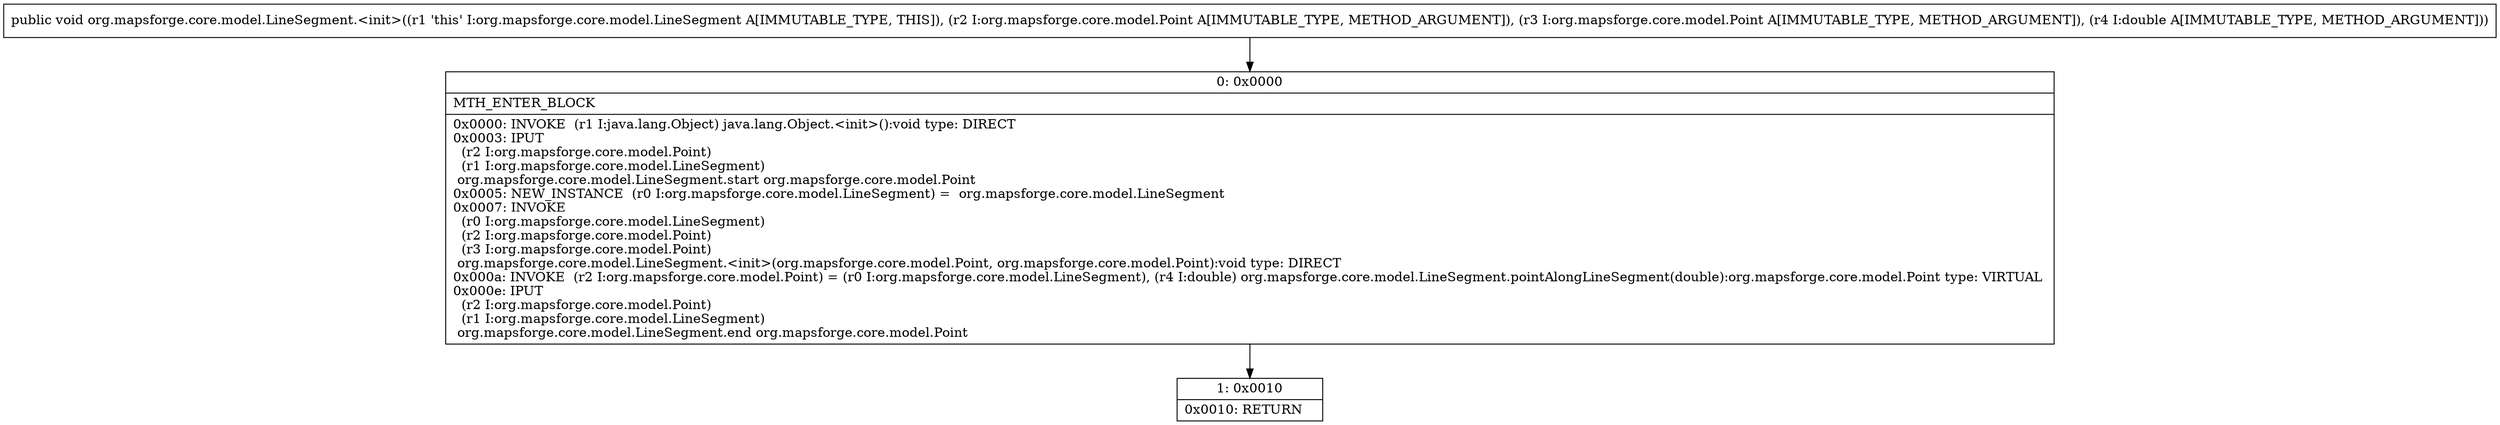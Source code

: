 digraph "CFG fororg.mapsforge.core.model.LineSegment.\<init\>(Lorg\/mapsforge\/core\/model\/Point;Lorg\/mapsforge\/core\/model\/Point;D)V" {
Node_0 [shape=record,label="{0\:\ 0x0000|MTH_ENTER_BLOCK\l|0x0000: INVOKE  (r1 I:java.lang.Object) java.lang.Object.\<init\>():void type: DIRECT \l0x0003: IPUT  \l  (r2 I:org.mapsforge.core.model.Point)\l  (r1 I:org.mapsforge.core.model.LineSegment)\l org.mapsforge.core.model.LineSegment.start org.mapsforge.core.model.Point \l0x0005: NEW_INSTANCE  (r0 I:org.mapsforge.core.model.LineSegment) =  org.mapsforge.core.model.LineSegment \l0x0007: INVOKE  \l  (r0 I:org.mapsforge.core.model.LineSegment)\l  (r2 I:org.mapsforge.core.model.Point)\l  (r3 I:org.mapsforge.core.model.Point)\l org.mapsforge.core.model.LineSegment.\<init\>(org.mapsforge.core.model.Point, org.mapsforge.core.model.Point):void type: DIRECT \l0x000a: INVOKE  (r2 I:org.mapsforge.core.model.Point) = (r0 I:org.mapsforge.core.model.LineSegment), (r4 I:double) org.mapsforge.core.model.LineSegment.pointAlongLineSegment(double):org.mapsforge.core.model.Point type: VIRTUAL \l0x000e: IPUT  \l  (r2 I:org.mapsforge.core.model.Point)\l  (r1 I:org.mapsforge.core.model.LineSegment)\l org.mapsforge.core.model.LineSegment.end org.mapsforge.core.model.Point \l}"];
Node_1 [shape=record,label="{1\:\ 0x0010|0x0010: RETURN   \l}"];
MethodNode[shape=record,label="{public void org.mapsforge.core.model.LineSegment.\<init\>((r1 'this' I:org.mapsforge.core.model.LineSegment A[IMMUTABLE_TYPE, THIS]), (r2 I:org.mapsforge.core.model.Point A[IMMUTABLE_TYPE, METHOD_ARGUMENT]), (r3 I:org.mapsforge.core.model.Point A[IMMUTABLE_TYPE, METHOD_ARGUMENT]), (r4 I:double A[IMMUTABLE_TYPE, METHOD_ARGUMENT])) }"];
MethodNode -> Node_0;
Node_0 -> Node_1;
}

